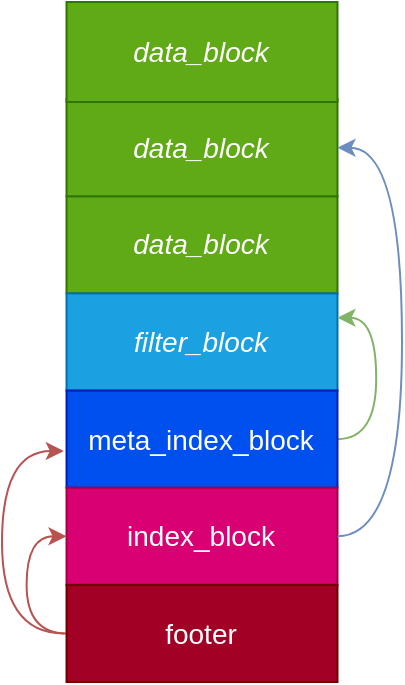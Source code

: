 <mxfile version="15.6.8" type="github">
  <diagram id="nWh4i7aCEB4WHvOJPP8o" name="Page-1">
    <mxGraphModel dx="1550" dy="779" grid="1" gridSize="10" guides="1" tooltips="1" connect="1" arrows="1" fold="1" page="1" pageScale="1" pageWidth="827" pageHeight="1169" math="0" shadow="0">
      <root>
        <mxCell id="0" />
        <mxCell id="1" parent="0" />
        <mxCell id="3iq7CdBpNYwRC2LymsqA-8" value="" style="group" vertex="1" connectable="0" parent="1">
          <mxGeometry x="110" y="180" width="200" height="340" as="geometry" />
        </mxCell>
        <mxCell id="BwvZNgGaLuB2nNxKJBUf-1" value="&lt;i&gt;&lt;font style=&quot;font-size: 14px&quot;&gt;data_block&lt;/font&gt;&lt;/i&gt;" style="rounded=0;whiteSpace=wrap;html=1;fillColor=#60a917;strokeColor=#2D7600;fontColor=#ffffff;" parent="3iq7CdBpNYwRC2LymsqA-8" vertex="1">
          <mxGeometry x="32.258" y="97.143" width="135.484" height="48.571" as="geometry" />
        </mxCell>
        <mxCell id="BwvZNgGaLuB2nNxKJBUf-2" value="&lt;font size=&quot;1&quot;&gt;&lt;i style=&quot;font-size: 14px&quot;&gt;filter_block&lt;/i&gt;&lt;/font&gt;" style="rounded=0;whiteSpace=wrap;html=1;fillColor=#1ba1e2;strokeColor=#006EAF;fontColor=#ffffff;" parent="3iq7CdBpNYwRC2LymsqA-8" vertex="1">
          <mxGeometry x="32.258" y="145.714" width="135.484" height="48.571" as="geometry" />
        </mxCell>
        <mxCell id="3iq7CdBpNYwRC2LymsqA-7" style="edgeStyle=orthogonalEdgeStyle;rounded=0;orthogonalLoop=1;jettySize=auto;html=1;entryX=1;entryY=0.25;entryDx=0;entryDy=0;exitX=1;exitY=0.5;exitDx=0;exitDy=0;fillColor=#d5e8d4;strokeColor=#82b366;curved=1;" edge="1" parent="3iq7CdBpNYwRC2LymsqA-8" source="BwvZNgGaLuB2nNxKJBUf-3" target="BwvZNgGaLuB2nNxKJBUf-2">
          <mxGeometry relative="1" as="geometry">
            <Array as="points">
              <mxPoint x="187.097" y="218.571" />
              <mxPoint x="187.097" y="157.857" />
            </Array>
          </mxGeometry>
        </mxCell>
        <mxCell id="BwvZNgGaLuB2nNxKJBUf-3" value="&lt;font style=&quot;font-size: 14px&quot;&gt;meta_index_block&lt;/font&gt;" style="rounded=0;whiteSpace=wrap;html=1;fillColor=#0050ef;strokeColor=#001DBC;fontColor=#ffffff;" parent="3iq7CdBpNYwRC2LymsqA-8" vertex="1">
          <mxGeometry x="32.258" y="194.286" width="135.484" height="48.571" as="geometry" />
        </mxCell>
        <mxCell id="BwvZNgGaLuB2nNxKJBUf-4" value="&lt;font style=&quot;font-size: 14px&quot;&gt;index_block&lt;/font&gt;" style="rounded=0;whiteSpace=wrap;html=1;fillColor=#d80073;strokeColor=#A50040;fontColor=#ffffff;" parent="3iq7CdBpNYwRC2LymsqA-8" vertex="1">
          <mxGeometry x="32.258" y="242.857" width="135.484" height="48.571" as="geometry" />
        </mxCell>
        <mxCell id="3iq7CdBpNYwRC2LymsqA-2" style="edgeStyle=orthogonalEdgeStyle;rounded=0;orthogonalLoop=1;jettySize=auto;html=1;entryX=0;entryY=0.5;entryDx=0;entryDy=0;exitX=0;exitY=0.5;exitDx=0;exitDy=0;fillColor=#f8cecc;strokeColor=#b85450;curved=1;" edge="1" parent="3iq7CdBpNYwRC2LymsqA-8" source="BwvZNgGaLuB2nNxKJBUf-5" target="BwvZNgGaLuB2nNxKJBUf-4">
          <mxGeometry relative="1" as="geometry" />
        </mxCell>
        <mxCell id="3iq7CdBpNYwRC2LymsqA-3" style="edgeStyle=orthogonalEdgeStyle;rounded=0;orthogonalLoop=1;jettySize=auto;html=1;entryX=-0.01;entryY=0.623;entryDx=0;entryDy=0;entryPerimeter=0;fillColor=#f8cecc;strokeColor=#b85450;curved=1;" edge="1" parent="3iq7CdBpNYwRC2LymsqA-8" target="BwvZNgGaLuB2nNxKJBUf-3">
          <mxGeometry relative="1" as="geometry">
            <mxPoint x="30.968" y="315.714" as="sourcePoint" />
            <Array as="points">
              <mxPoint y="315.714" />
              <mxPoint y="224.238" />
            </Array>
          </mxGeometry>
        </mxCell>
        <mxCell id="BwvZNgGaLuB2nNxKJBUf-5" value="&lt;font style=&quot;font-size: 14px&quot;&gt;footer&lt;/font&gt;" style="rounded=0;whiteSpace=wrap;html=1;fillColor=#a20025;strokeColor=#6F0000;fontColor=#ffffff;" parent="3iq7CdBpNYwRC2LymsqA-8" vertex="1">
          <mxGeometry x="32.258" y="291.429" width="135.484" height="48.571" as="geometry" />
        </mxCell>
        <mxCell id="3iq7CdBpNYwRC2LymsqA-4" value="&lt;i&gt;&lt;font style=&quot;font-size: 14px&quot;&gt;data_block&lt;/font&gt;&lt;/i&gt;" style="rounded=0;whiteSpace=wrap;html=1;fillColor=#60a917;strokeColor=#2D7600;fontColor=#ffffff;" vertex="1" parent="3iq7CdBpNYwRC2LymsqA-8">
          <mxGeometry x="32.258" y="48.571" width="135.484" height="48.571" as="geometry" />
        </mxCell>
        <mxCell id="3iq7CdBpNYwRC2LymsqA-6" style="edgeStyle=orthogonalEdgeStyle;rounded=0;orthogonalLoop=1;jettySize=auto;html=1;entryX=1;entryY=0.5;entryDx=0;entryDy=0;exitX=1;exitY=0.5;exitDx=0;exitDy=0;fillColor=#dae8fc;strokeColor=#6c8ebf;curved=1;" edge="1" parent="3iq7CdBpNYwRC2LymsqA-8" source="BwvZNgGaLuB2nNxKJBUf-4" target="3iq7CdBpNYwRC2LymsqA-4">
          <mxGeometry relative="1" as="geometry">
            <Array as="points">
              <mxPoint x="200" y="267.143" />
              <mxPoint x="200" y="72.857" />
            </Array>
          </mxGeometry>
        </mxCell>
        <mxCell id="3iq7CdBpNYwRC2LymsqA-5" value="&lt;font size=&quot;1&quot;&gt;&lt;i style=&quot;font-size: 14px&quot;&gt;data_block&lt;/i&gt;&lt;/font&gt;" style="rounded=0;whiteSpace=wrap;html=1;fillColor=#60a917;strokeColor=#2D7600;fontColor=#ffffff;" vertex="1" parent="3iq7CdBpNYwRC2LymsqA-8">
          <mxGeometry x="32.26" width="135.48" height="50" as="geometry" />
        </mxCell>
      </root>
    </mxGraphModel>
  </diagram>
</mxfile>
